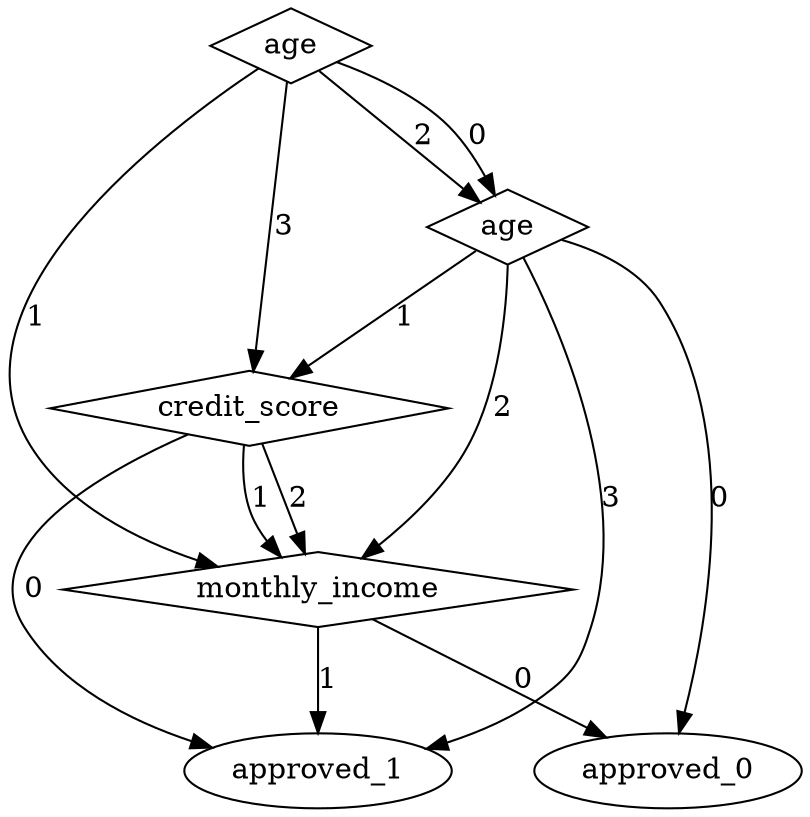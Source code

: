 digraph {
node [label=approved_1,style=""] approved_1
node [label=approved_0,style=""] approved_0
node [label=approved_1,style=""] approved_1
node [label=approved_1,style=""] approved_1
node [label=approved_0,style=""] approved_0
node [label=monthly_income,shape="diamond",style=""] 3
node [label=credit_score,shape="diamond",style=""] 2
node [label=age,shape="diamond",style=""] 1
node [label=age,shape="diamond",style=""] 0

3 -> approved_1 [label="1"]
3 -> approved_0 [label="0"]
2 -> 3 [label="2"]
2 -> 3 [label="1"]
2 -> approved_1 [label="0"]
1 -> approved_1 [label="3"]
1 -> 3 [label="2"]
1 -> 2 [label="1"]
1 -> approved_0 [label="0"]
0 -> 2 [label="3"]
0 -> 1 [label="2"]
0 -> 3 [label="1"]
0 -> 1 [label="0"]
}